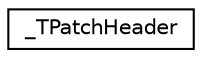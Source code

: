digraph G
{
  edge [fontname="Helvetica",fontsize="10",labelfontname="Helvetica",labelfontsize="10"];
  node [fontname="Helvetica",fontsize="10",shape=record];
  rankdir="LR";
  Node1 [label="_TPatchHeader",height=0.2,width=0.4,color="black", fillcolor="white", style="filled",URL="$struct___t_patch_header.html"];
}

